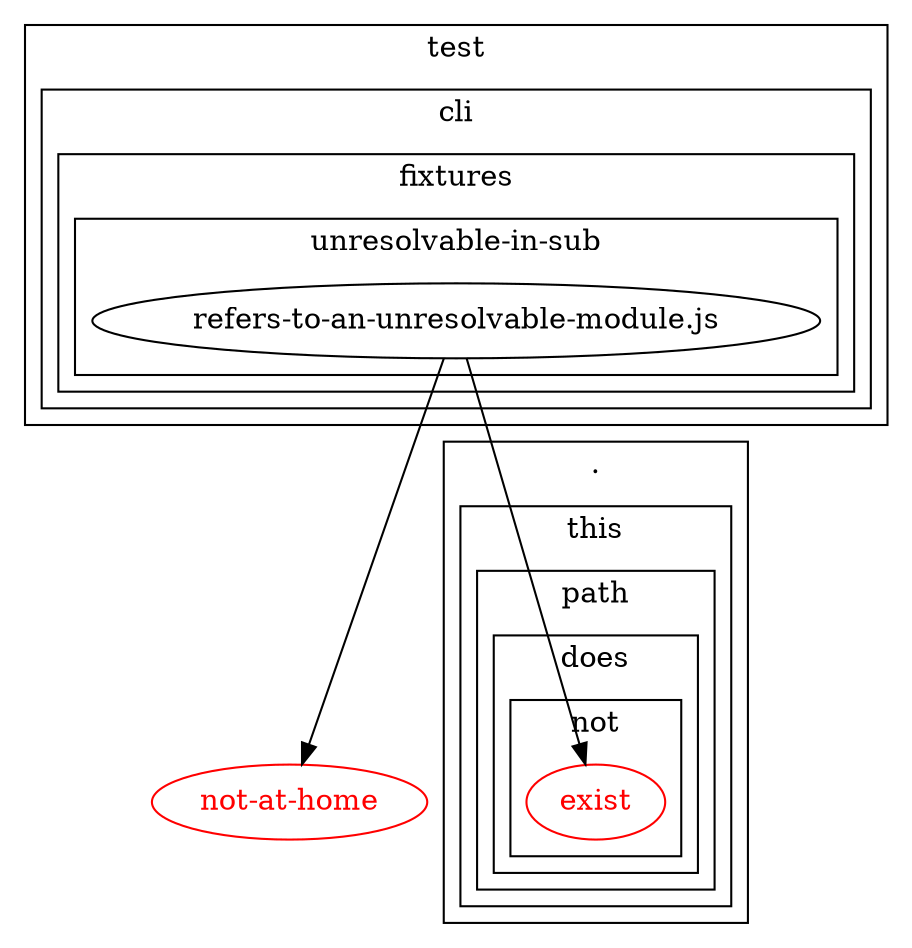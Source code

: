 strict digraph "dependency-cruiser output"{
    
    
    

    "./not-at-home" [label="not-at-home" color="red" fontcolor="red"]
    subgraph "cluster_." {label="." subgraph "cluster_./this" {label="this" subgraph "cluster_./this/path" {label="path" subgraph "cluster_./this/path/does" {label="does" subgraph "cluster_./this/path/does/not" {label="not" "./this/path/does/not/exist" [label="exist" color="red" fontcolor="red"] } } } } }
    subgraph "cluster_test" {label="test" subgraph "cluster_test/cli" {label="cli" subgraph "cluster_test/cli/fixtures" {label="fixtures" subgraph "cluster_test/cli/fixtures/unresolvable-in-sub" {label="unresolvable-in-sub" "test/cli/fixtures/unresolvable-in-sub/refers-to-an-unresolvable-module.js" [label="refers-to-an-unresolvable-module.js" URL="STUFFCOMINGBEFORE/test/cli/fixtures/unresolvable-in-sub/refers-to-an-unresolvable-module.js" ] } } } }

    "test/cli/fixtures/unresolvable-in-sub/refers-to-an-unresolvable-module.js" -> "./not-at-home"
    "test/cli/fixtures/unresolvable-in-sub/refers-to-an-unresolvable-module.js" -> "./this/path/does/not/exist"
}
